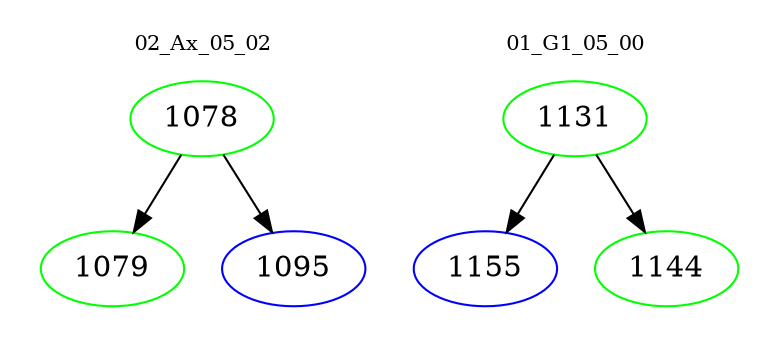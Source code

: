 digraph{
subgraph cluster_0 {
color = white
label = "02_Ax_05_02";
fontsize=10;
T0_1078 [label="1078", color="green"]
T0_1078 -> T0_1079 [color="black"]
T0_1079 [label="1079", color="green"]
T0_1078 -> T0_1095 [color="black"]
T0_1095 [label="1095", color="blue"]
}
subgraph cluster_1 {
color = white
label = "01_G1_05_00";
fontsize=10;
T1_1131 [label="1131", color="green"]
T1_1131 -> T1_1155 [color="black"]
T1_1155 [label="1155", color="blue"]
T1_1131 -> T1_1144 [color="black"]
T1_1144 [label="1144", color="green"]
}
}
